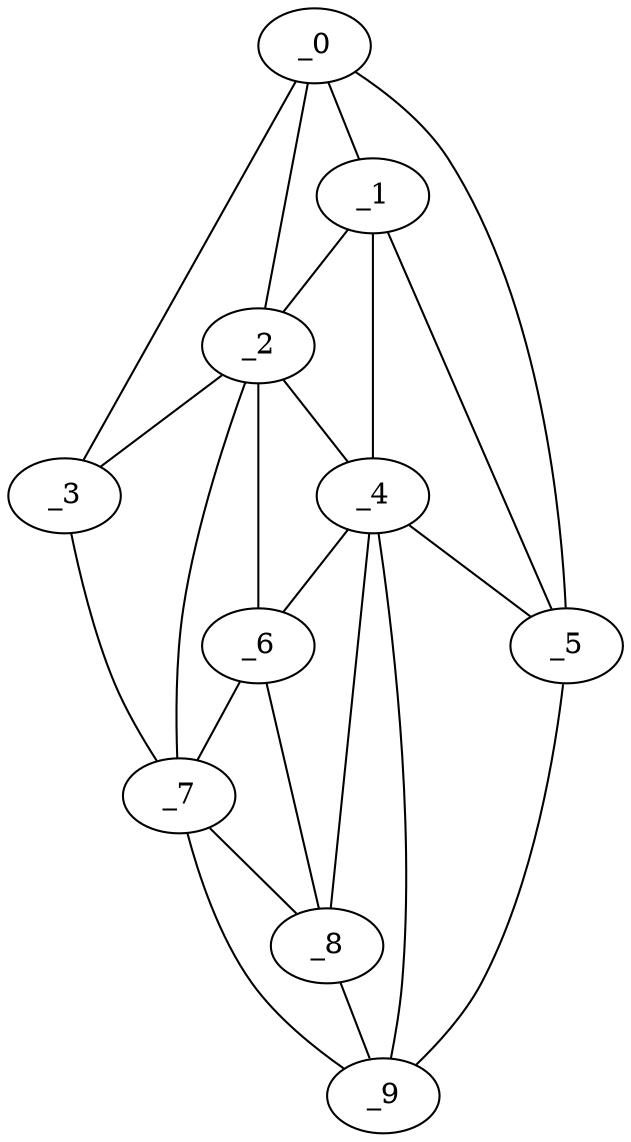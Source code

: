 graph "obj77__255.gxl" {
	_0	 [x=31,
		y=48];
	_1	 [x=42,
		y=61];
	_0 -- _1	 [valence=1];
	_2	 [x=44,
		y=47];
	_0 -- _2	 [valence=2];
	_3	 [x=46,
		y=10];
	_0 -- _3	 [valence=1];
	_5	 [x=56,
		y=125];
	_0 -- _5	 [valence=1];
	_1 -- _2	 [valence=1];
	_4	 [x=54,
		y=78];
	_1 -- _4	 [valence=2];
	_1 -- _5	 [valence=2];
	_2 -- _3	 [valence=2];
	_2 -- _4	 [valence=2];
	_6	 [x=94,
		y=71];
	_2 -- _6	 [valence=1];
	_7	 [x=95,
		y=9];
	_2 -- _7	 [valence=2];
	_3 -- _7	 [valence=1];
	_4 -- _5	 [valence=1];
	_4 -- _6	 [valence=1];
	_8	 [x=97,
		y=76];
	_4 -- _8	 [valence=2];
	_9	 [x=100,
		y=120];
	_4 -- _9	 [valence=2];
	_5 -- _9	 [valence=1];
	_6 -- _7	 [valence=2];
	_6 -- _8	 [valence=2];
	_7 -- _8	 [valence=1];
	_7 -- _9	 [valence=1];
	_8 -- _9	 [valence=1];
}
